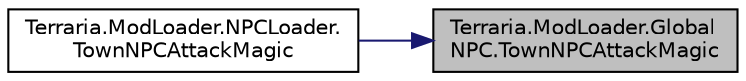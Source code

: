 digraph "Terraria.ModLoader.GlobalNPC.TownNPCAttackMagic"
{
 // LATEX_PDF_SIZE
  edge [fontname="Helvetica",fontsize="10",labelfontname="Helvetica",labelfontsize="10"];
  node [fontname="Helvetica",fontsize="10",shape=record];
  rankdir="RL";
  Node1 [label="Terraria.ModLoader.Global\lNPC.TownNPCAttackMagic",height=0.2,width=0.4,color="black", fillcolor="grey75", style="filled", fontcolor="black",tooltip="Allows you to control the brightness of the light emitted by a town NPC's aura when it performs a mag..."];
  Node1 -> Node2 [dir="back",color="midnightblue",fontsize="10",style="solid",fontname="Helvetica"];
  Node2 [label="Terraria.ModLoader.NPCLoader.\lTownNPCAttackMagic",height=0.2,width=0.4,color="black", fillcolor="white", style="filled",URL="$class_terraria_1_1_mod_loader_1_1_n_p_c_loader.html#a6343dfd19abadb436854449c9a67931a",tooltip=" "];
}
